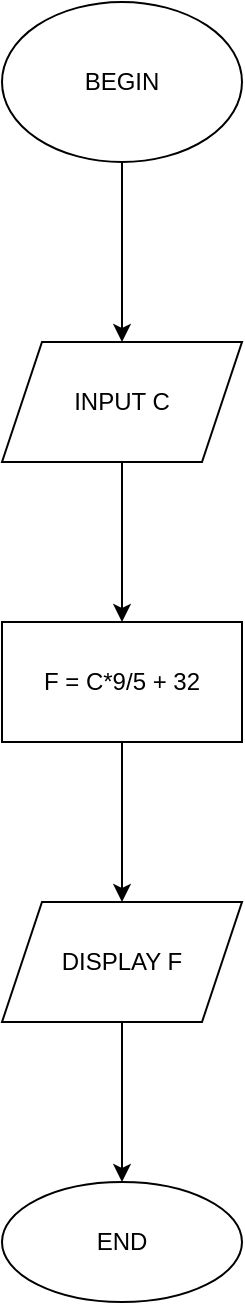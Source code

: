 <mxfile version="15.8.6" type="device"><diagram id="zM_X00QkihFz0oppajdq" name="Page-1"><mxGraphModel dx="868" dy="450" grid="1" gridSize="10" guides="1" tooltips="1" connect="1" arrows="1" fold="1" page="1" pageScale="1" pageWidth="827" pageHeight="1169" math="0" shadow="0"><root><mxCell id="0"/><mxCell id="1" parent="0"/><mxCell id="2EJrLq2eefOkiV9SCtum-3" value="" style="edgeStyle=orthogonalEdgeStyle;rounded=0;orthogonalLoop=1;jettySize=auto;html=1;" parent="1" source="2EJrLq2eefOkiV9SCtum-1" target="2EJrLq2eefOkiV9SCtum-2" edge="1"><mxGeometry relative="1" as="geometry"/></mxCell><mxCell id="2EJrLq2eefOkiV9SCtum-1" value="BEGIN" style="ellipse;whiteSpace=wrap;html=1;" parent="1" vertex="1"><mxGeometry x="270" y="310" width="120" height="80" as="geometry"/></mxCell><mxCell id="2EJrLq2eefOkiV9SCtum-5" value="" style="edgeStyle=orthogonalEdgeStyle;rounded=0;orthogonalLoop=1;jettySize=auto;html=1;" parent="1" source="2EJrLq2eefOkiV9SCtum-2" target="2EJrLq2eefOkiV9SCtum-4" edge="1"><mxGeometry relative="1" as="geometry"/></mxCell><mxCell id="2EJrLq2eefOkiV9SCtum-2" value="INPUT C" style="shape=parallelogram;perimeter=parallelogramPerimeter;whiteSpace=wrap;html=1;fixedSize=1;" parent="1" vertex="1"><mxGeometry x="270" y="480" width="120" height="60" as="geometry"/></mxCell><mxCell id="2EJrLq2eefOkiV9SCtum-7" value="" style="edgeStyle=orthogonalEdgeStyle;rounded=0;orthogonalLoop=1;jettySize=auto;html=1;" parent="1" source="2EJrLq2eefOkiV9SCtum-4" target="2EJrLq2eefOkiV9SCtum-6" edge="1"><mxGeometry relative="1" as="geometry"/></mxCell><mxCell id="2EJrLq2eefOkiV9SCtum-4" value="F = C*9/5 + 32" style="whiteSpace=wrap;html=1;" parent="1" vertex="1"><mxGeometry x="270" y="620" width="120" height="60" as="geometry"/></mxCell><mxCell id="2EJrLq2eefOkiV9SCtum-9" value="" style="edgeStyle=orthogonalEdgeStyle;rounded=0;orthogonalLoop=1;jettySize=auto;html=1;" parent="1" source="2EJrLq2eefOkiV9SCtum-6" target="2EJrLq2eefOkiV9SCtum-8" edge="1"><mxGeometry relative="1" as="geometry"/></mxCell><mxCell id="2EJrLq2eefOkiV9SCtum-6" value="DISPLAY F" style="shape=parallelogram;perimeter=parallelogramPerimeter;whiteSpace=wrap;html=1;fixedSize=1;" parent="1" vertex="1"><mxGeometry x="270" y="760" width="120" height="60" as="geometry"/></mxCell><mxCell id="2EJrLq2eefOkiV9SCtum-8" value="END" style="ellipse;whiteSpace=wrap;html=1;" parent="1" vertex="1"><mxGeometry x="270" y="900" width="120" height="60" as="geometry"/></mxCell></root></mxGraphModel></diagram></mxfile>